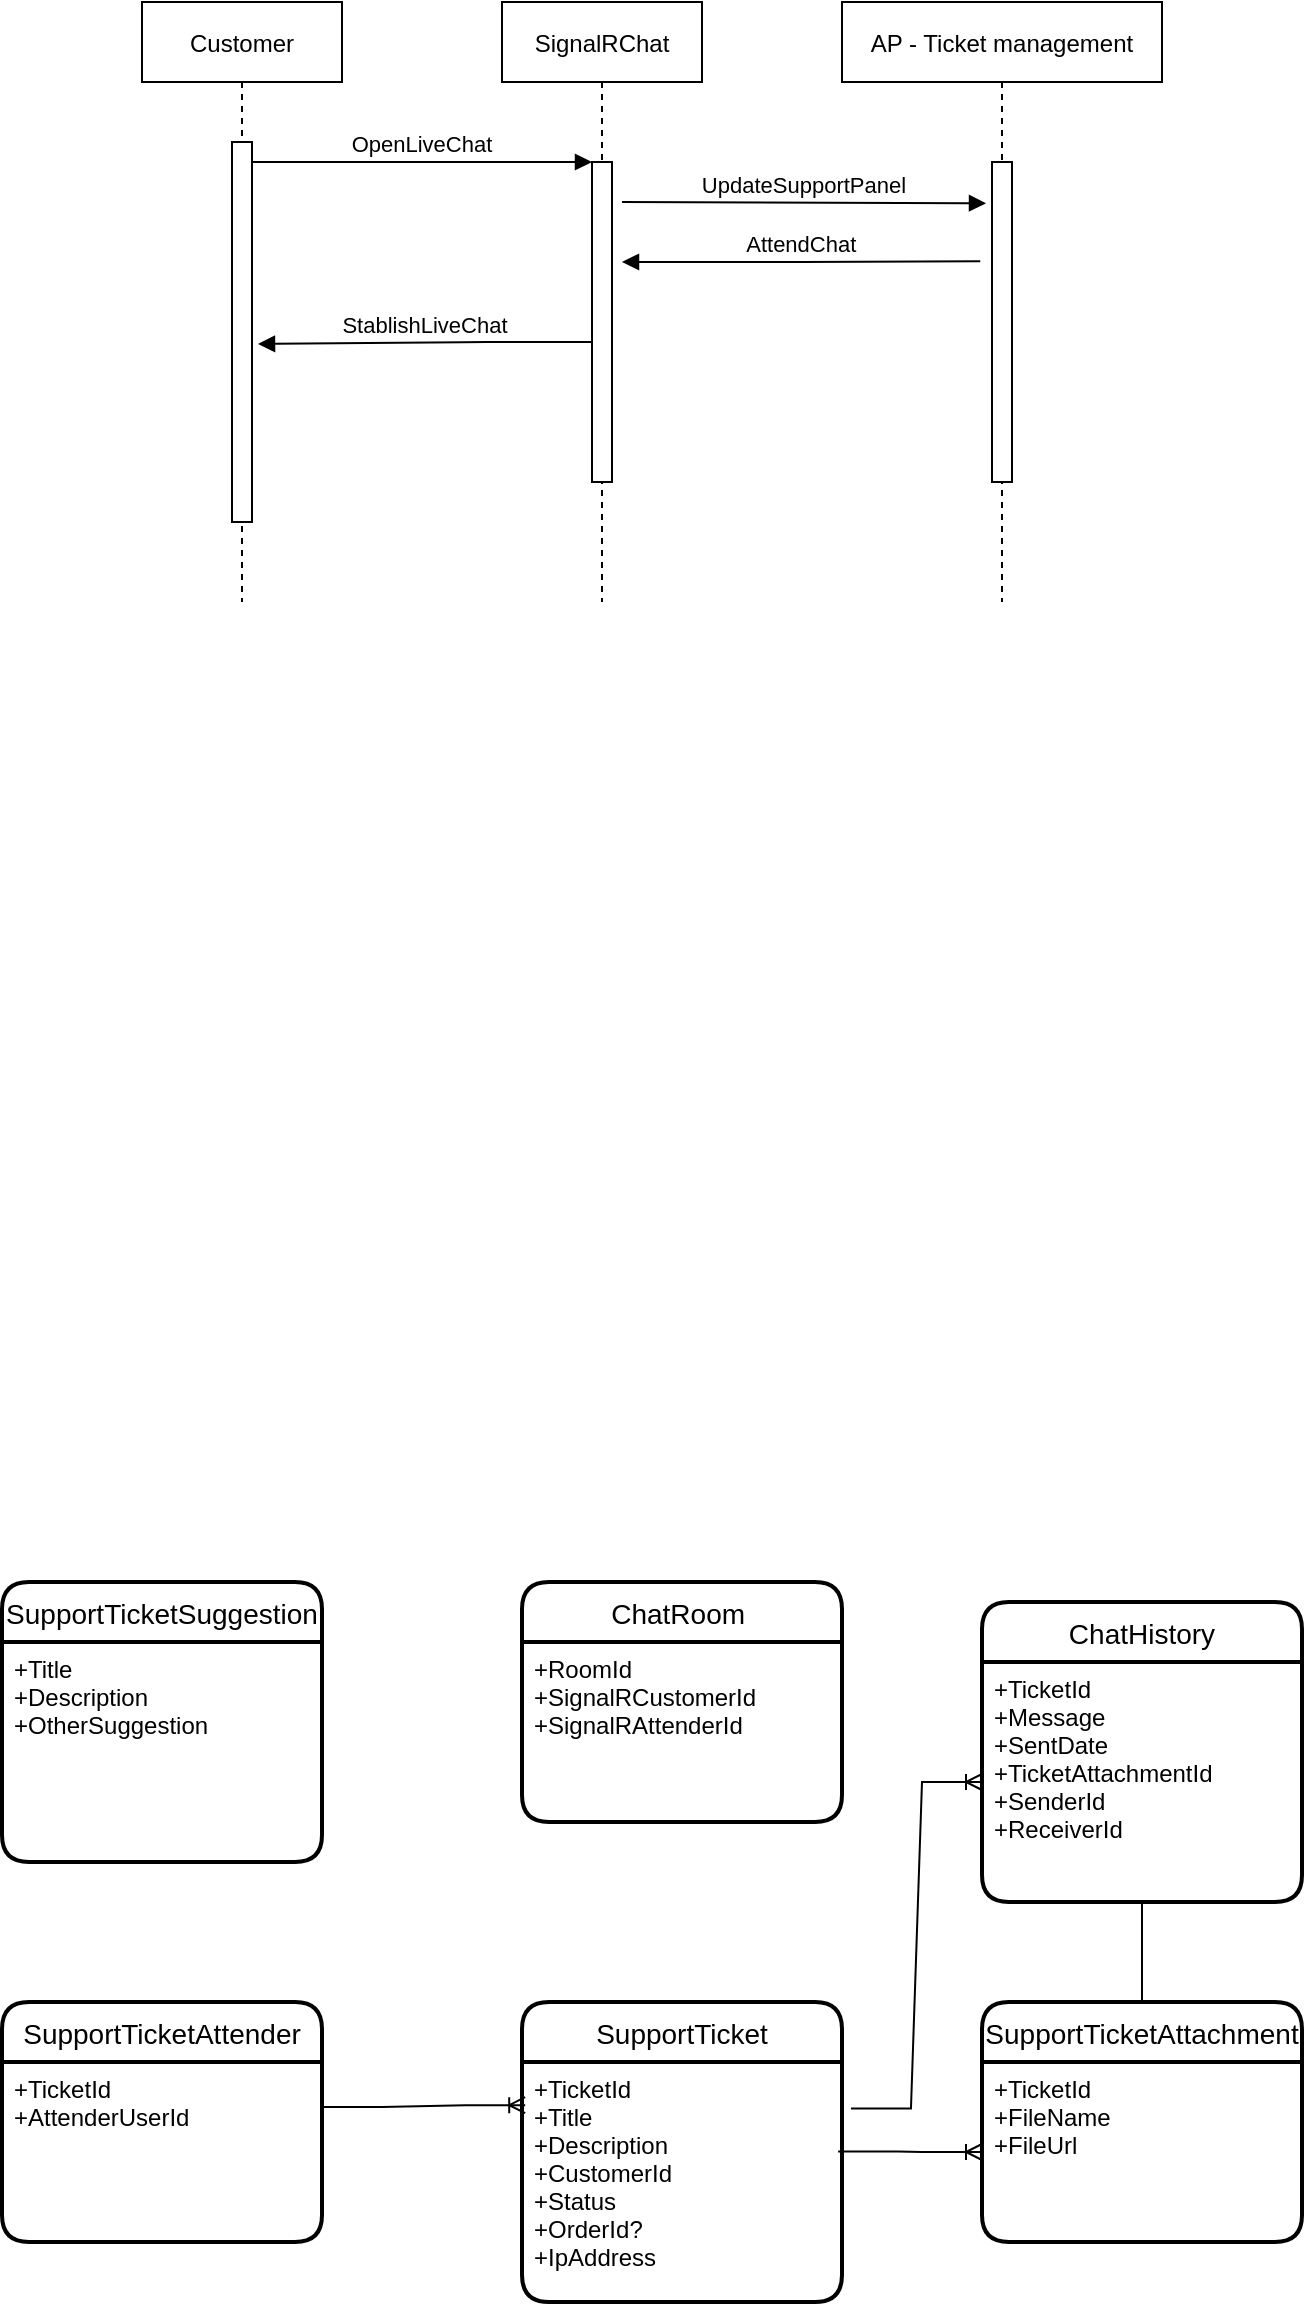 <mxfile version="20.1.1" type="github">
  <diagram id="kgpKYQtTHZ0yAKxKKP6v" name="Page-1">
    <mxGraphModel dx="1038" dy="539" grid="1" gridSize="10" guides="1" tooltips="1" connect="1" arrows="1" fold="1" page="1" pageScale="1" pageWidth="850" pageHeight="1100" math="0" shadow="0">
      <root>
        <mxCell id="0" />
        <mxCell id="1" parent="0" />
        <mxCell id="3nuBFxr9cyL0pnOWT2aG-1" value="Customer" style="shape=umlLifeline;perimeter=lifelinePerimeter;container=1;collapsible=0;recursiveResize=0;rounded=0;shadow=0;strokeWidth=1;" parent="1" vertex="1">
          <mxGeometry x="120" y="80" width="100" height="300" as="geometry" />
        </mxCell>
        <mxCell id="3nuBFxr9cyL0pnOWT2aG-2" value="" style="points=[];perimeter=orthogonalPerimeter;rounded=0;shadow=0;strokeWidth=1;" parent="3nuBFxr9cyL0pnOWT2aG-1" vertex="1">
          <mxGeometry x="45" y="70" width="10" height="190" as="geometry" />
        </mxCell>
        <mxCell id="3nuBFxr9cyL0pnOWT2aG-5" value="SignalRChat" style="shape=umlLifeline;perimeter=lifelinePerimeter;container=1;collapsible=0;recursiveResize=0;rounded=0;shadow=0;strokeWidth=1;" parent="1" vertex="1">
          <mxGeometry x="300" y="80" width="100" height="300" as="geometry" />
        </mxCell>
        <mxCell id="3nuBFxr9cyL0pnOWT2aG-6" value="" style="points=[];perimeter=orthogonalPerimeter;rounded=0;shadow=0;strokeWidth=1;" parent="3nuBFxr9cyL0pnOWT2aG-5" vertex="1">
          <mxGeometry x="45" y="80" width="10" height="160" as="geometry" />
        </mxCell>
        <mxCell id="3nuBFxr9cyL0pnOWT2aG-8" value="OpenLiveChat" style="verticalAlign=bottom;endArrow=block;entryX=0;entryY=0;shadow=0;strokeWidth=1;" parent="1" source="3nuBFxr9cyL0pnOWT2aG-2" target="3nuBFxr9cyL0pnOWT2aG-6" edge="1">
          <mxGeometry relative="1" as="geometry">
            <mxPoint x="275" y="160" as="sourcePoint" />
          </mxGeometry>
        </mxCell>
        <mxCell id="3nuBFxr9cyL0pnOWT2aG-9" value="StablishLiveChat" style="verticalAlign=bottom;endArrow=block;shadow=0;strokeWidth=1;entryX=0.58;entryY=0.57;entryDx=0;entryDy=0;entryPerimeter=0;" parent="1" source="3nuBFxr9cyL0pnOWT2aG-6" target="3nuBFxr9cyL0pnOWT2aG-1" edge="1">
          <mxGeometry relative="1" as="geometry">
            <mxPoint x="240" y="200" as="sourcePoint" />
            <mxPoint x="180" y="200" as="targetPoint" />
            <Array as="points">
              <mxPoint x="300" y="250" />
              <mxPoint x="290" y="250" />
            </Array>
          </mxGeometry>
        </mxCell>
        <mxCell id="e0stAx7qCD_DcNNzEamt-17" value="SupportTicket" style="swimlane;childLayout=stackLayout;horizontal=1;startSize=30;horizontalStack=0;rounded=1;fontSize=14;fontStyle=0;strokeWidth=2;resizeParent=0;resizeLast=1;shadow=0;dashed=0;align=center;" parent="1" vertex="1">
          <mxGeometry x="310" y="1080" width="160" height="150" as="geometry" />
        </mxCell>
        <mxCell id="e0stAx7qCD_DcNNzEamt-18" value="+TicketId&#xa;+Title&#xa;+Description&#xa;+CustomerId&#xa;+Status&#xa;+OrderId?&#xa;+IpAddress&#xa;" style="align=left;strokeColor=none;fillColor=none;spacingLeft=4;fontSize=12;verticalAlign=top;resizable=0;rotatable=0;part=1;" parent="e0stAx7qCD_DcNNzEamt-17" vertex="1">
          <mxGeometry y="30" width="160" height="120" as="geometry" />
        </mxCell>
        <mxCell id="e0stAx7qCD_DcNNzEamt-19" value="SupportTicketAttachment" style="swimlane;childLayout=stackLayout;horizontal=1;startSize=30;horizontalStack=0;rounded=1;fontSize=14;fontStyle=0;strokeWidth=2;resizeParent=0;resizeLast=1;shadow=0;dashed=0;align=center;" parent="1" vertex="1">
          <mxGeometry x="540" y="1080" width="160" height="120" as="geometry" />
        </mxCell>
        <mxCell id="e0stAx7qCD_DcNNzEamt-20" value="+TicketId&#xa;+FileName&#xa;+FileUrl&#xa;" style="align=left;strokeColor=none;fillColor=none;spacingLeft=4;fontSize=12;verticalAlign=top;resizable=0;rotatable=0;part=1;" parent="e0stAx7qCD_DcNNzEamt-19" vertex="1">
          <mxGeometry y="30" width="160" height="90" as="geometry" />
        </mxCell>
        <mxCell id="e0stAx7qCD_DcNNzEamt-23" value="ChatHistory" style="swimlane;childLayout=stackLayout;horizontal=1;startSize=30;horizontalStack=0;rounded=1;fontSize=14;fontStyle=0;strokeWidth=2;resizeParent=0;resizeLast=1;shadow=0;dashed=0;align=center;" parent="1" vertex="1">
          <mxGeometry x="540" y="880" width="160" height="150" as="geometry" />
        </mxCell>
        <mxCell id="e0stAx7qCD_DcNNzEamt-24" value="+TicketId&#xa;+Message&#xa;+SentDate&#xa;+TicketAttachmentId&#xa;+SenderId&#xa;+ReceiverId" style="align=left;strokeColor=none;fillColor=none;spacingLeft=4;fontSize=12;verticalAlign=top;resizable=0;rotatable=0;part=1;" parent="e0stAx7qCD_DcNNzEamt-23" vertex="1">
          <mxGeometry y="30" width="160" height="120" as="geometry" />
        </mxCell>
        <mxCell id="e0stAx7qCD_DcNNzEamt-26" value="" style="edgeStyle=entityRelationEdgeStyle;fontSize=12;html=1;endArrow=ERoneToMany;rounded=0;exitX=1.028;exitY=0.194;exitDx=0;exitDy=0;exitPerimeter=0;" parent="1" source="e0stAx7qCD_DcNNzEamt-18" target="e0stAx7qCD_DcNNzEamt-24" edge="1">
          <mxGeometry width="100" height="100" relative="1" as="geometry">
            <mxPoint x="470" y="1120" as="sourcePoint" />
            <mxPoint x="580" y="950" as="targetPoint" />
          </mxGeometry>
        </mxCell>
        <mxCell id="e0stAx7qCD_DcNNzEamt-27" value="" style="edgeStyle=entityRelationEdgeStyle;fontSize=12;html=1;endArrow=ERoneToMany;rounded=0;exitX=0.988;exitY=0.373;exitDx=0;exitDy=0;exitPerimeter=0;" parent="1" source="e0stAx7qCD_DcNNzEamt-18" target="e0stAx7qCD_DcNNzEamt-20" edge="1">
          <mxGeometry width="100" height="100" relative="1" as="geometry">
            <mxPoint x="483.52" y="1130.35" as="sourcePoint" />
            <mxPoint x="580" y="1151" as="targetPoint" />
          </mxGeometry>
        </mxCell>
        <mxCell id="e0stAx7qCD_DcNNzEamt-28" value="" style="endArrow=none;html=1;rounded=0;" parent="1" source="e0stAx7qCD_DcNNzEamt-24" target="e0stAx7qCD_DcNNzEamt-19" edge="1">
          <mxGeometry relative="1" as="geometry">
            <mxPoint x="654" y="1020" as="sourcePoint" />
            <mxPoint x="540" y="1080" as="targetPoint" />
          </mxGeometry>
        </mxCell>
        <mxCell id="e0stAx7qCD_DcNNzEamt-32" value="SupportTicketSuggestion" style="swimlane;childLayout=stackLayout;horizontal=1;startSize=30;horizontalStack=0;rounded=1;fontSize=14;fontStyle=0;strokeWidth=2;resizeParent=0;resizeLast=1;shadow=0;dashed=0;align=center;" parent="1" vertex="1">
          <mxGeometry x="50" y="870" width="160" height="140" as="geometry" />
        </mxCell>
        <mxCell id="e0stAx7qCD_DcNNzEamt-33" value="+Title&#xa;+Description&#xa;+OtherSuggestion&#xa;&#xa;&#xa;&#xa;&#xa;" style="align=left;strokeColor=none;fillColor=none;spacingLeft=4;fontSize=12;verticalAlign=top;resizable=0;rotatable=0;part=1;" parent="e0stAx7qCD_DcNNzEamt-32" vertex="1">
          <mxGeometry y="30" width="160" height="110" as="geometry" />
        </mxCell>
        <mxCell id="e0stAx7qCD_DcNNzEamt-34" value="SupportTicketAttender" style="swimlane;childLayout=stackLayout;horizontal=1;startSize=30;horizontalStack=0;rounded=1;fontSize=14;fontStyle=0;strokeWidth=2;resizeParent=0;resizeLast=1;shadow=0;dashed=0;align=center;" parent="1" vertex="1">
          <mxGeometry x="50" y="1080" width="160" height="120" as="geometry" />
        </mxCell>
        <mxCell id="e0stAx7qCD_DcNNzEamt-35" value="+TicketId&#xa;+AttenderUserId&#xa;&#xa;" style="align=left;strokeColor=none;fillColor=none;spacingLeft=4;fontSize=12;verticalAlign=top;resizable=0;rotatable=0;part=1;" parent="e0stAx7qCD_DcNNzEamt-34" vertex="1">
          <mxGeometry y="30" width="160" height="90" as="geometry" />
        </mxCell>
        <mxCell id="e0stAx7qCD_DcNNzEamt-42" value="" style="edgeStyle=entityRelationEdgeStyle;fontSize=12;html=1;endArrow=ERoneToMany;rounded=0;exitX=1;exitY=0.25;exitDx=0;exitDy=0;entryX=0.01;entryY=0.18;entryDx=0;entryDy=0;entryPerimeter=0;" parent="1" source="e0stAx7qCD_DcNNzEamt-35" target="e0stAx7qCD_DcNNzEamt-18" edge="1">
          <mxGeometry width="100" height="100" relative="1" as="geometry">
            <mxPoint x="300" y="1190" as="sourcePoint" />
            <mxPoint x="310" y="1133" as="targetPoint" />
          </mxGeometry>
        </mxCell>
        <mxCell id="e0stAx7qCD_DcNNzEamt-43" value="AP - Ticket management" style="shape=umlLifeline;perimeter=lifelinePerimeter;container=1;collapsible=0;recursiveResize=0;rounded=0;shadow=0;strokeWidth=1;" parent="1" vertex="1">
          <mxGeometry x="470" y="80" width="160" height="300" as="geometry" />
        </mxCell>
        <mxCell id="e0stAx7qCD_DcNNzEamt-44" value="" style="points=[];perimeter=orthogonalPerimeter;rounded=0;shadow=0;strokeWidth=1;" parent="e0stAx7qCD_DcNNzEamt-43" vertex="1">
          <mxGeometry x="75" y="80" width="10" height="160" as="geometry" />
        </mxCell>
        <mxCell id="e0stAx7qCD_DcNNzEamt-45" value="UpdateSupportPanel" style="verticalAlign=bottom;endArrow=block;shadow=0;strokeWidth=1;entryX=-0.3;entryY=0.129;entryDx=0;entryDy=0;entryPerimeter=0;" parent="1" target="e0stAx7qCD_DcNNzEamt-44" edge="1">
          <mxGeometry relative="1" as="geometry">
            <mxPoint x="360" y="180" as="sourcePoint" />
            <mxPoint x="540" y="180" as="targetPoint" />
          </mxGeometry>
        </mxCell>
        <mxCell id="e0stAx7qCD_DcNNzEamt-46" value="AttendChat" style="verticalAlign=bottom;endArrow=block;shadow=0;strokeWidth=1;exitX=-0.586;exitY=0.31;exitDx=0;exitDy=0;exitPerimeter=0;" parent="1" source="e0stAx7qCD_DcNNzEamt-44" edge="1">
          <mxGeometry relative="1" as="geometry">
            <mxPoint x="355" y="210" as="sourcePoint" />
            <mxPoint x="360" y="210" as="targetPoint" />
            <Array as="points">
              <mxPoint x="440" y="210" />
            </Array>
          </mxGeometry>
        </mxCell>
        <mxCell id="9I-AzRIJbB9GTegeeoSH-1" value="ChatRoom " style="swimlane;childLayout=stackLayout;horizontal=1;startSize=30;horizontalStack=0;rounded=1;fontSize=14;fontStyle=0;strokeWidth=2;resizeParent=0;resizeLast=1;shadow=0;dashed=0;align=center;" vertex="1" parent="1">
          <mxGeometry x="310" y="870" width="160" height="120" as="geometry" />
        </mxCell>
        <mxCell id="9I-AzRIJbB9GTegeeoSH-2" value="+RoomId&#xa;+SignalRCustomerId&#xa;+SignalRAttenderId" style="align=left;strokeColor=none;fillColor=none;spacingLeft=4;fontSize=12;verticalAlign=top;resizable=0;rotatable=0;part=1;" vertex="1" parent="9I-AzRIJbB9GTegeeoSH-1">
          <mxGeometry y="30" width="160" height="90" as="geometry" />
        </mxCell>
      </root>
    </mxGraphModel>
  </diagram>
</mxfile>
